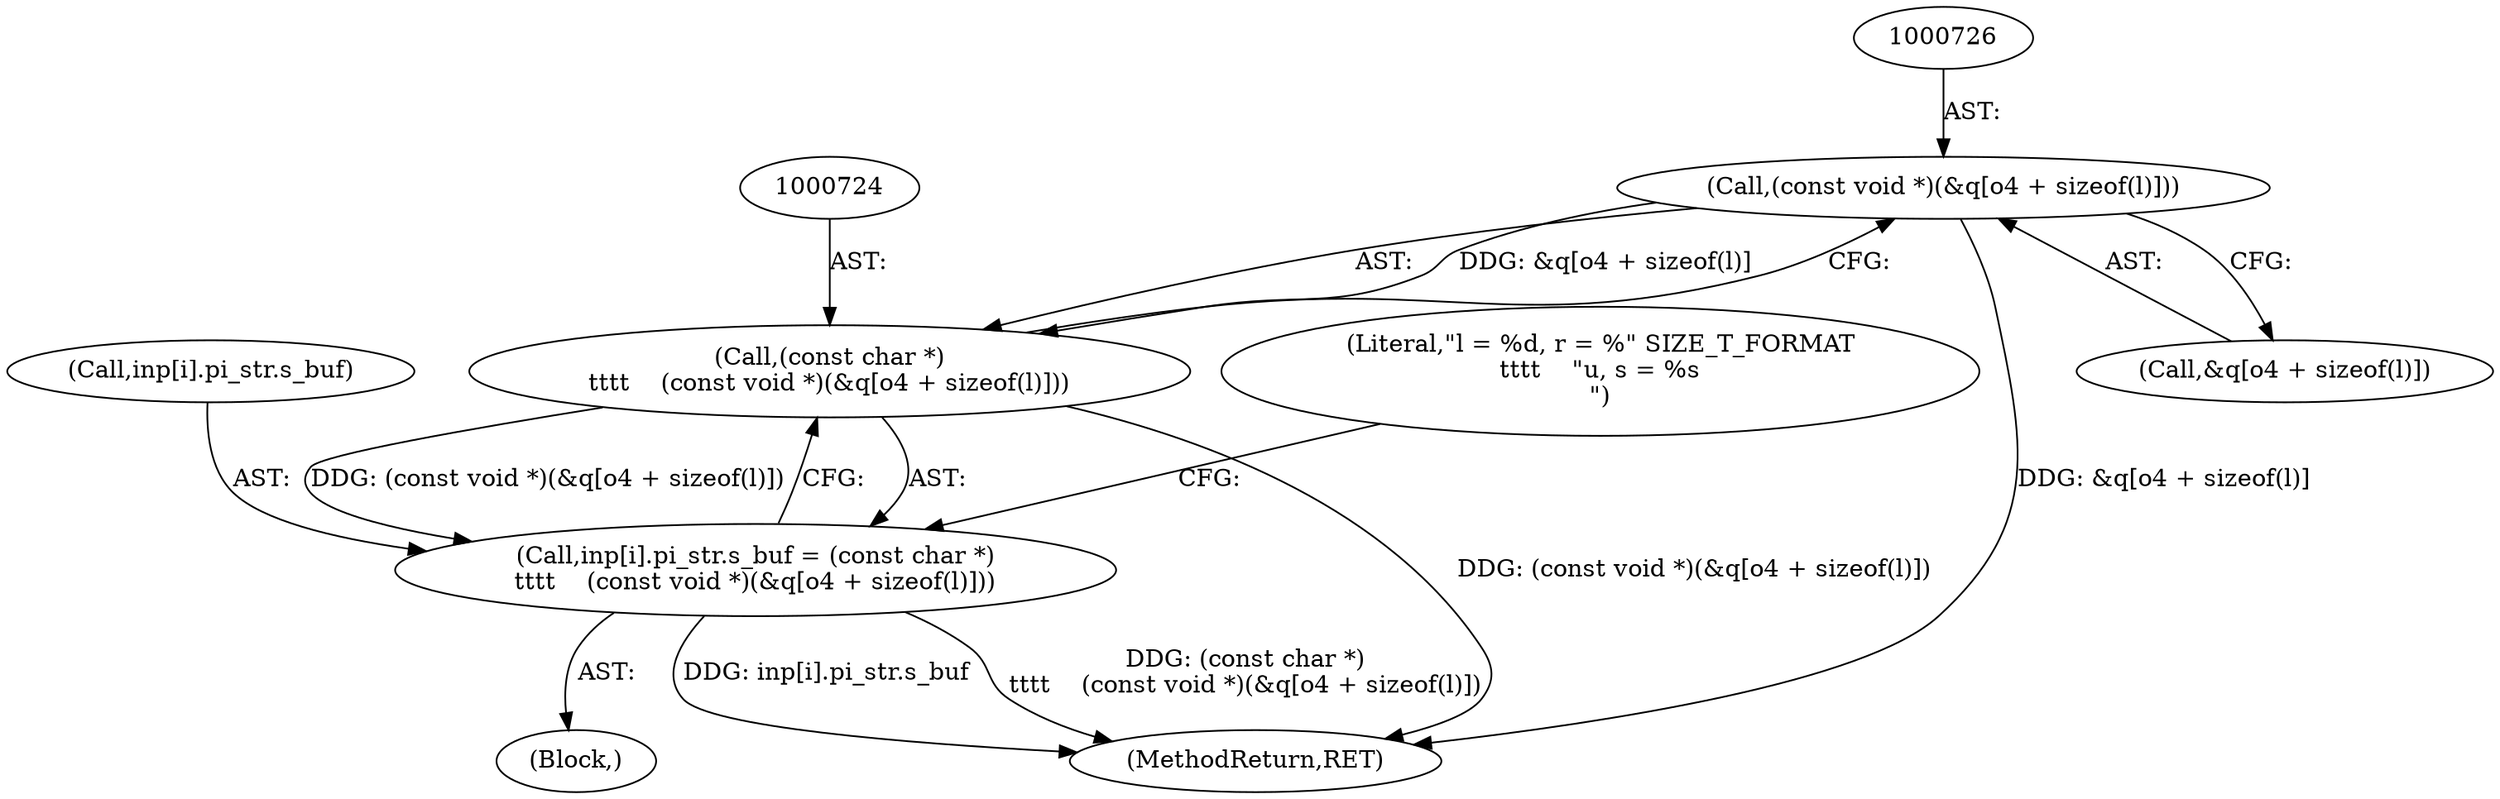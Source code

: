 digraph "0_file_1aec04dbf8a24b8a6ba64c4f74efa0628e36db0b@array" {
"1000725" [label="(Call,(const void *)(&q[o4 + sizeof(l)]))"];
"1000723" [label="(Call,(const char *)\n\t\t\t\t    (const void *)(&q[o4 + sizeof(l)]))"];
"1000715" [label="(Call,inp[i].pi_str.s_buf = (const char *)\n\t\t\t\t    (const void *)(&q[o4 + sizeof(l)]))"];
"1000736" [label="(Literal,\"l = %d, r = %\" SIZE_T_FORMAT\n\t\t\t\t    \"u, s = %s\n\")"];
"1000841" [label="(MethodReturn,RET)"];
"1000723" [label="(Call,(const char *)\n\t\t\t\t    (const void *)(&q[o4 + sizeof(l)]))"];
"1000699" [label="(Block,)"];
"1000725" [label="(Call,(const void *)(&q[o4 + sizeof(l)]))"];
"1000715" [label="(Call,inp[i].pi_str.s_buf = (const char *)\n\t\t\t\t    (const void *)(&q[o4 + sizeof(l)]))"];
"1000727" [label="(Call,&q[o4 + sizeof(l)])"];
"1000716" [label="(Call,inp[i].pi_str.s_buf)"];
"1000725" -> "1000723"  [label="AST: "];
"1000725" -> "1000727"  [label="CFG: "];
"1000726" -> "1000725"  [label="AST: "];
"1000727" -> "1000725"  [label="AST: "];
"1000723" -> "1000725"  [label="CFG: "];
"1000725" -> "1000841"  [label="DDG: &q[o4 + sizeof(l)]"];
"1000725" -> "1000723"  [label="DDG: &q[o4 + sizeof(l)]"];
"1000723" -> "1000715"  [label="AST: "];
"1000724" -> "1000723"  [label="AST: "];
"1000715" -> "1000723"  [label="CFG: "];
"1000723" -> "1000841"  [label="DDG: (const void *)(&q[o4 + sizeof(l)])"];
"1000723" -> "1000715"  [label="DDG: (const void *)(&q[o4 + sizeof(l)])"];
"1000715" -> "1000699"  [label="AST: "];
"1000716" -> "1000715"  [label="AST: "];
"1000736" -> "1000715"  [label="CFG: "];
"1000715" -> "1000841"  [label="DDG: inp[i].pi_str.s_buf"];
"1000715" -> "1000841"  [label="DDG: (const char *)\n\t\t\t\t    (const void *)(&q[o4 + sizeof(l)])"];
}
